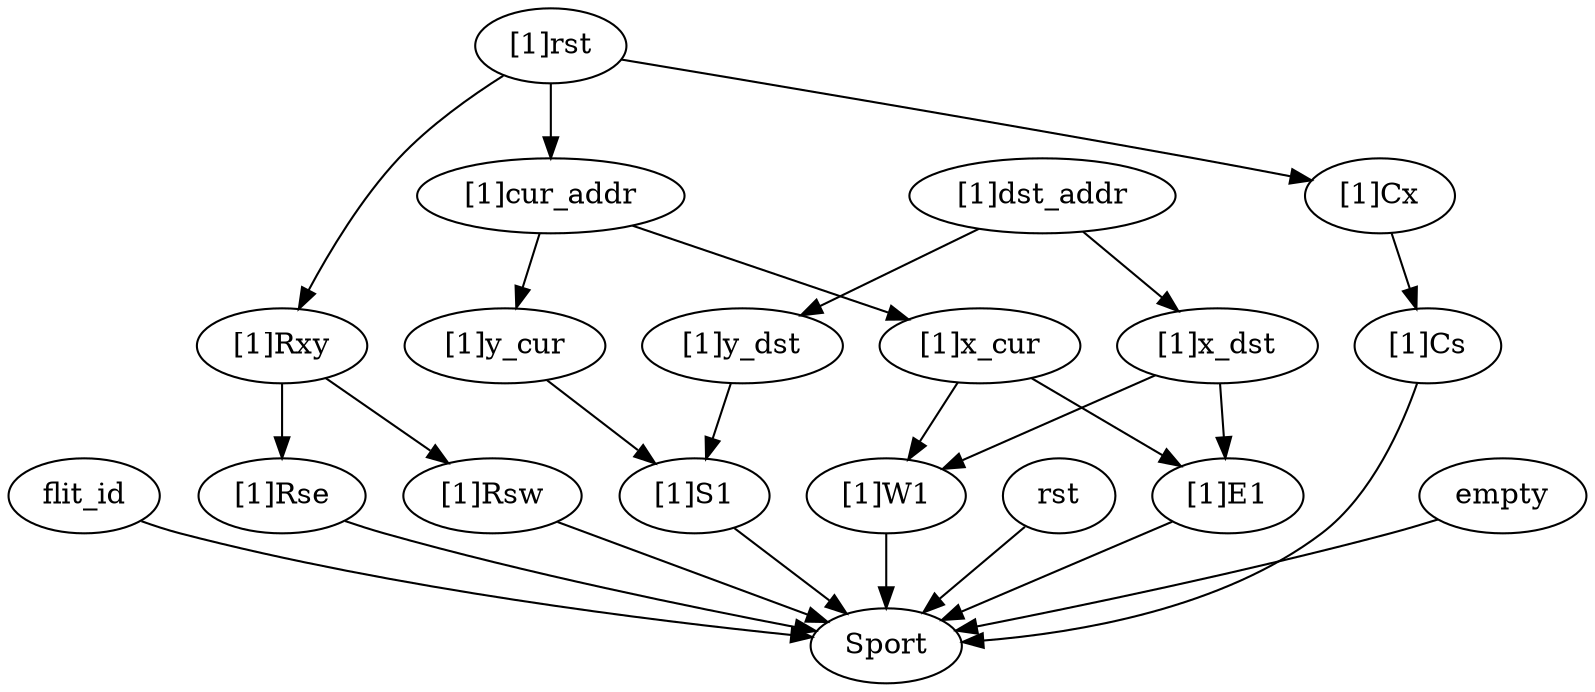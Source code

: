 strict digraph "" {
	flit_id	 [complexity=1,
		importance=0.0853604984153,
		rank=0.0853604984153];
	Sport	 [complexity=0,
		importance=0.066676855725,
		rank=0.0];
	flit_id -> Sport;
	"[1]Cx"	 [complexity=13,
		importance=0.117640164558,
		rank=0.00904924342751];
	"[1]Cs"	 [complexity=11,
		importance=0.0889470689402,
		rank=0.00808609717638];
	"[1]Cx" -> "[1]Cs";
	"[1]E1"	 [complexity=11,
		importance=0.0976636726282,
		rank=0.00887851569347];
	"[1]E1" -> Sport;
	"[1]x_cur"	 [complexity=14,
		importance=0.123520456368,
		rank=0.0088228897406];
	"[1]x_cur" -> "[1]E1";
	"[1]W1"	 [complexity=11,
		importance=0.0976636726282,
		rank=0.00887851569347];
	"[1]x_cur" -> "[1]W1";
	"[1]Rsw"	 [complexity=11,
		importance=0.0871537836777,
		rank=0.00792307124343];
	"[1]Rsw" -> Sport;
	"[1]rst"	 [complexity=17,
		importance=0.170897194676,
		rank=0.0100527761574];
	"[1]rst" -> "[1]Cx";
	"[1]cur_addr"	 [complexity=16,
		importance=0.152213551986,
		rank=0.00951334699911];
	"[1]rst" -> "[1]cur_addr";
	"[1]Rxy"	 [complexity=13,
		importance=0.115846879295,
		rank=0.00891129840732];
	"[1]rst" -> "[1]Rxy";
	"[1]Cs" -> Sport;
	rst	 [complexity=3,
		importance=0.15203735414,
		rank=0.0506791180467];
	rst -> Sport;
	"[1]x_dst"	 [complexity=14,
		importance=0.121018393351,
		rank=0.00864417095365];
	"[1]x_dst" -> "[1]E1";
	"[1]x_dst" -> "[1]W1";
	"[1]W1" -> Sport;
	"[1]cur_addr" -> "[1]x_cur";
	"[1]y_cur"	 [complexity=14,
		importance=0.123520456368,
		rank=0.0088228897406];
	"[1]cur_addr" -> "[1]y_cur";
	"[1]Rse"	 [complexity=11,
		importance=0.0871537836777,
		rank=0.00792307124343];
	"[1]Rse" -> Sport;
	"[1]S1"	 [complexity=11,
		importance=0.0976636726282,
		rank=0.00887851569347];
	"[1]S1" -> Sport;
	"[1]y_cur" -> "[1]S1";
	"[1]Rxy" -> "[1]Rsw";
	"[1]Rxy" -> "[1]Rse";
	"[1]y_dst"	 [complexity=14,
		importance=0.121018393351,
		rank=0.00864417095365];
	"[1]y_dst" -> "[1]S1";
	empty	 [complexity=2,
		importance=0.0853604984153,
		rank=0.0426802492076];
	empty -> Sport;
	"[1]dst_addr"	 [complexity=16,
		importance=0.139702036041,
		rank=0.00873137725259];
	"[1]dst_addr" -> "[1]x_dst";
	"[1]dst_addr" -> "[1]y_dst";
}
